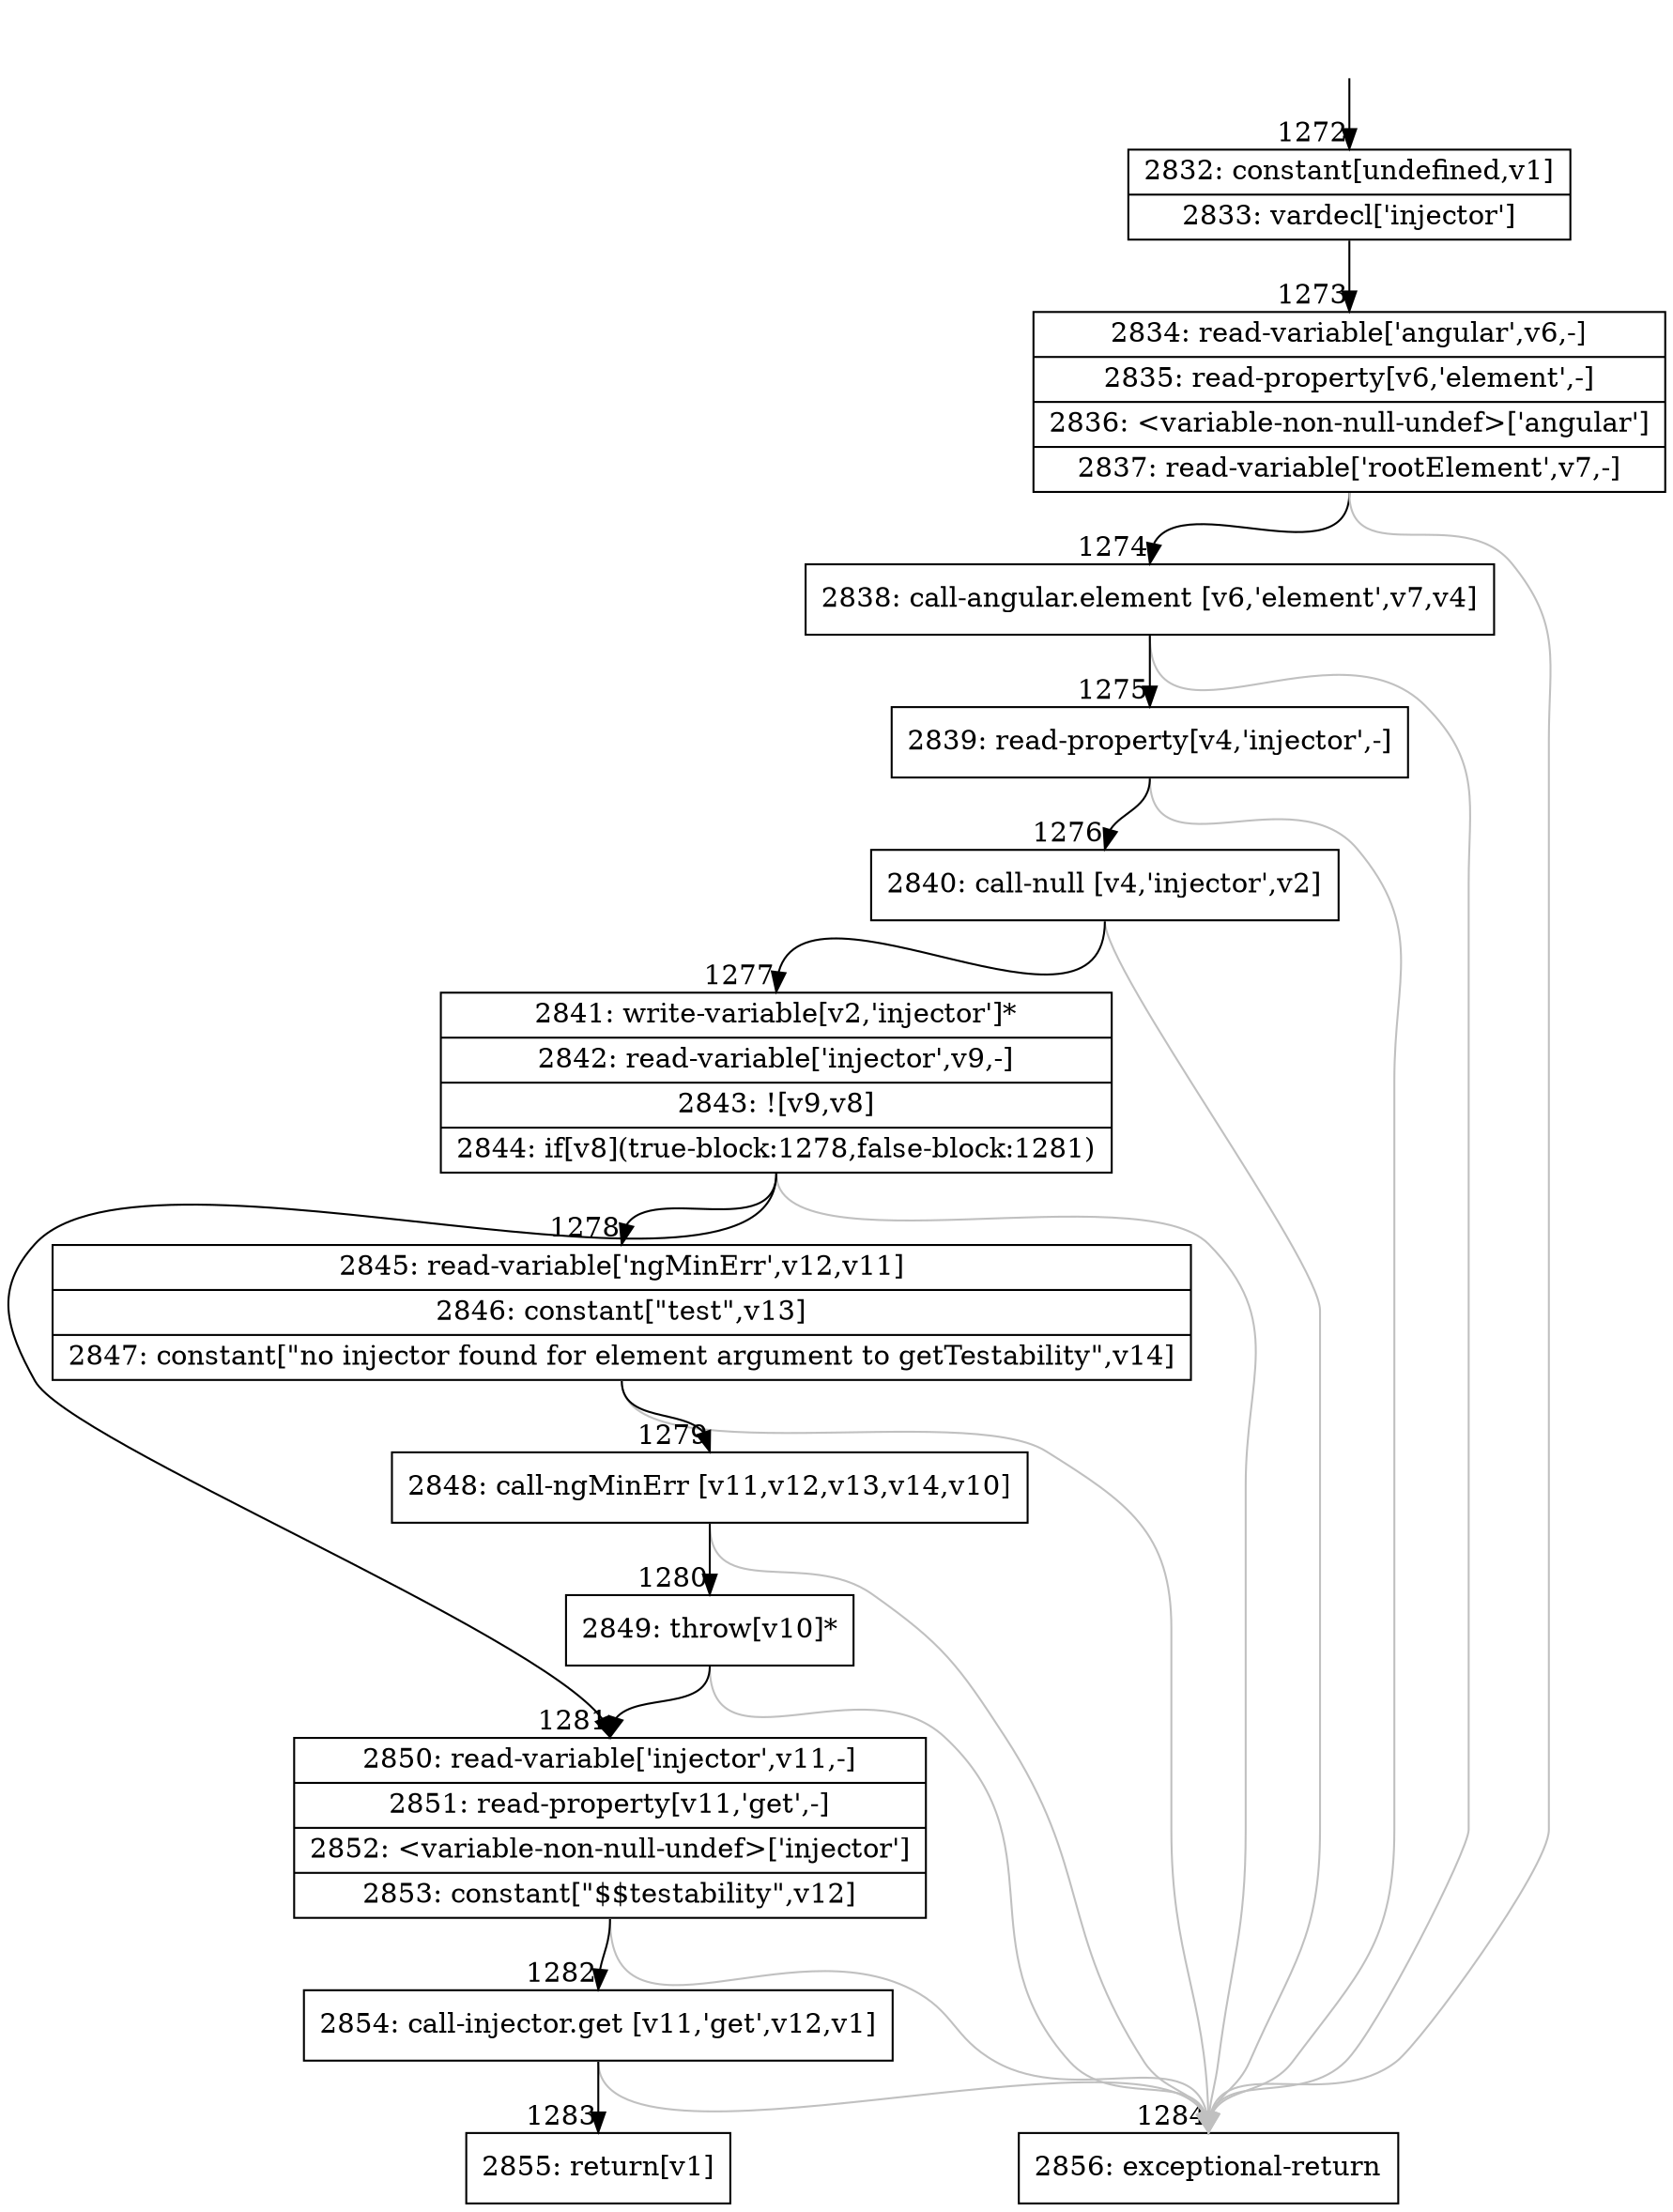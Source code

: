digraph {
rankdir="TD"
BB_entry92[shape=none,label=""];
BB_entry92 -> BB1272 [tailport=s, headport=n, headlabel="    1272"]
BB1272 [shape=record label="{2832: constant[undefined,v1]|2833: vardecl['injector']}" ] 
BB1272 -> BB1273 [tailport=s, headport=n, headlabel="      1273"]
BB1273 [shape=record label="{2834: read-variable['angular',v6,-]|2835: read-property[v6,'element',-]|2836: \<variable-non-null-undef\>['angular']|2837: read-variable['rootElement',v7,-]}" ] 
BB1273 -> BB1274 [tailport=s, headport=n, headlabel="      1274"]
BB1273 -> BB1284 [tailport=s, headport=n, color=gray, headlabel="      1284"]
BB1274 [shape=record label="{2838: call-angular.element [v6,'element',v7,v4]}" ] 
BB1274 -> BB1275 [tailport=s, headport=n, headlabel="      1275"]
BB1274 -> BB1284 [tailport=s, headport=n, color=gray]
BB1275 [shape=record label="{2839: read-property[v4,'injector',-]}" ] 
BB1275 -> BB1276 [tailport=s, headport=n, headlabel="      1276"]
BB1275 -> BB1284 [tailport=s, headport=n, color=gray]
BB1276 [shape=record label="{2840: call-null [v4,'injector',v2]}" ] 
BB1276 -> BB1277 [tailport=s, headport=n, headlabel="      1277"]
BB1276 -> BB1284 [tailport=s, headport=n, color=gray]
BB1277 [shape=record label="{2841: write-variable[v2,'injector']*|2842: read-variable['injector',v9,-]|2843: ![v9,v8]|2844: if[v8](true-block:1278,false-block:1281)}" ] 
BB1277 -> BB1278 [tailport=s, headport=n, headlabel="      1278"]
BB1277 -> BB1281 [tailport=s, headport=n, headlabel="      1281"]
BB1277 -> BB1284 [tailport=s, headport=n, color=gray]
BB1278 [shape=record label="{2845: read-variable['ngMinErr',v12,v11]|2846: constant[\"test\",v13]|2847: constant[\"no injector found for element argument to getTestability\",v14]}" ] 
BB1278 -> BB1279 [tailport=s, headport=n, headlabel="      1279"]
BB1278 -> BB1284 [tailport=s, headport=n, color=gray]
BB1279 [shape=record label="{2848: call-ngMinErr [v11,v12,v13,v14,v10]}" ] 
BB1279 -> BB1280 [tailport=s, headport=n, headlabel="      1280"]
BB1279 -> BB1284 [tailport=s, headport=n, color=gray]
BB1280 [shape=record label="{2849: throw[v10]*}" ] 
BB1280 -> BB1281 [tailport=s, headport=n]
BB1280 -> BB1284 [tailport=s, headport=n, color=gray]
BB1281 [shape=record label="{2850: read-variable['injector',v11,-]|2851: read-property[v11,'get',-]|2852: \<variable-non-null-undef\>['injector']|2853: constant[\"$$testability\",v12]}" ] 
BB1281 -> BB1282 [tailport=s, headport=n, headlabel="      1282"]
BB1281 -> BB1284 [tailport=s, headport=n, color=gray]
BB1282 [shape=record label="{2854: call-injector.get [v11,'get',v12,v1]}" ] 
BB1282 -> BB1283 [tailport=s, headport=n, headlabel="      1283"]
BB1282 -> BB1284 [tailport=s, headport=n, color=gray]
BB1283 [shape=record label="{2855: return[v1]}" ] 
BB1284 [shape=record label="{2856: exceptional-return}" ] 
//#$~ 1696
}
